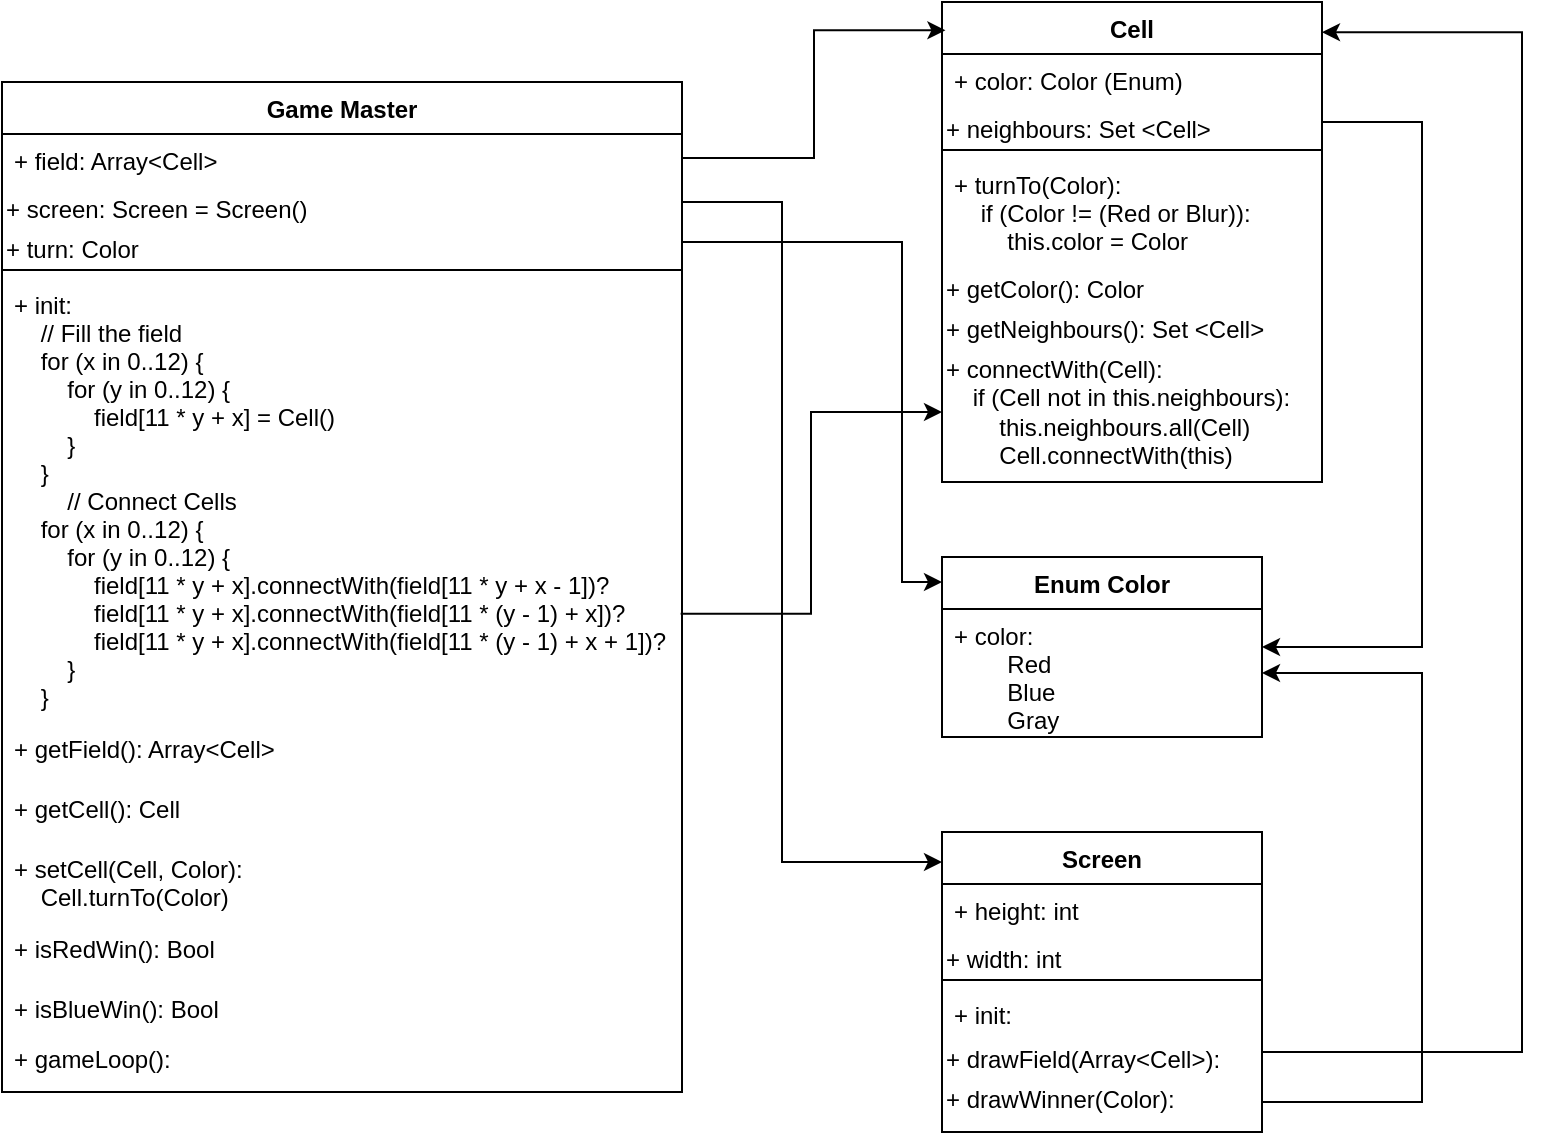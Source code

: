 <mxfile version="18.0.1" type="github">
  <diagram id="C5RBs43oDa-KdzZeNtuy" name="Page-1">
    <mxGraphModel dx="1385" dy="610" grid="1" gridSize="10" guides="1" tooltips="1" connect="1" arrows="1" fold="1" page="1" pageScale="1" pageWidth="827" pageHeight="1169" math="0" shadow="0">
      <root>
        <mxCell id="WIyWlLk6GJQsqaUBKTNV-0" />
        <mxCell id="WIyWlLk6GJQsqaUBKTNV-1" parent="WIyWlLk6GJQsqaUBKTNV-0" />
        <mxCell id="m7TDUAq4HLrlqVBmeRAz-1" value="Game Master" style="swimlane;fontStyle=1;align=center;verticalAlign=top;childLayout=stackLayout;horizontal=1;startSize=26;horizontalStack=0;resizeParent=1;resizeParentMax=0;resizeLast=0;collapsible=1;marginBottom=0;" parent="WIyWlLk6GJQsqaUBKTNV-1" vertex="1">
          <mxGeometry x="20" y="240" width="340" height="505" as="geometry" />
        </mxCell>
        <mxCell id="m7TDUAq4HLrlqVBmeRAz-2" value="+ field: Array&lt;Cell&gt;" style="text;strokeColor=none;fillColor=none;align=left;verticalAlign=top;spacingLeft=4;spacingRight=4;overflow=hidden;rotatable=0;points=[[0,0.5],[1,0.5]];portConstraint=eastwest;" parent="m7TDUAq4HLrlqVBmeRAz-1" vertex="1">
          <mxGeometry y="26" width="340" height="24" as="geometry" />
        </mxCell>
        <mxCell id="QtQDLWtWyjKTIiLQ3KQB-24" value="+ screen: Screen = Screen()" style="text;whiteSpace=wrap;html=1;" vertex="1" parent="m7TDUAq4HLrlqVBmeRAz-1">
          <mxGeometry y="50" width="340" height="20" as="geometry" />
        </mxCell>
        <mxCell id="QtQDLWtWyjKTIiLQ3KQB-14" value="+ turn: Color" style="text;whiteSpace=wrap;html=1;" vertex="1" parent="m7TDUAq4HLrlqVBmeRAz-1">
          <mxGeometry y="70" width="340" height="20" as="geometry" />
        </mxCell>
        <mxCell id="m7TDUAq4HLrlqVBmeRAz-3" value="" style="line;strokeWidth=1;fillColor=none;align=left;verticalAlign=middle;spacingTop=-1;spacingLeft=3;spacingRight=3;rotatable=0;labelPosition=right;points=[];portConstraint=eastwest;" parent="m7TDUAq4HLrlqVBmeRAz-1" vertex="1">
          <mxGeometry y="90" width="340" height="8" as="geometry" />
        </mxCell>
        <mxCell id="m7TDUAq4HLrlqVBmeRAz-4" value="+ init:&#xa;    // Fill the field&#xa;    for (x in 0..12) {&#xa;        for (y in 0..12) {&#xa;            field[11 * y + x] = Cell()&#xa;        }&#xa;    }&#xa;        // Connect Cells&#xa;    for (x in 0..12) {&#xa;        for (y in 0..12) {&#xa;            field[11 * y + x].connectWith(field[11 * y + x - 1])?&#xa;            field[11 * y + x].connectWith(field[11 * (y - 1) + x])?&#xa;            field[11 * y + x].connectWith(field[11 * (y - 1) + x + 1])?&#xa;        }&#xa;    }&#xa;&#xa;" style="text;strokeColor=none;fillColor=none;align=left;verticalAlign=top;spacingLeft=4;spacingRight=4;overflow=hidden;rotatable=0;points=[[0,0.5],[1,0.5]];portConstraint=eastwest;" parent="m7TDUAq4HLrlqVBmeRAz-1" vertex="1">
          <mxGeometry y="98" width="340" height="222" as="geometry" />
        </mxCell>
        <mxCell id="QtQDLWtWyjKTIiLQ3KQB-0" value="+ getField(): Array&lt;Cell&gt;" style="text;strokeColor=none;fillColor=none;align=left;verticalAlign=top;spacingLeft=4;spacingRight=4;overflow=hidden;rotatable=0;points=[[0,0.5],[1,0.5]];portConstraint=eastwest;" vertex="1" parent="m7TDUAq4HLrlqVBmeRAz-1">
          <mxGeometry y="320" width="340" height="30" as="geometry" />
        </mxCell>
        <mxCell id="QtQDLWtWyjKTIiLQ3KQB-1" value="+ getCell(): Cell&#xa;" style="text;strokeColor=none;fillColor=none;align=left;verticalAlign=top;spacingLeft=4;spacingRight=4;overflow=hidden;rotatable=0;points=[[0,0.5],[1,0.5]];portConstraint=eastwest;" vertex="1" parent="m7TDUAq4HLrlqVBmeRAz-1">
          <mxGeometry y="350" width="340" height="30" as="geometry" />
        </mxCell>
        <mxCell id="QtQDLWtWyjKTIiLQ3KQB-2" value="+ setCell(Cell, Color): &#xa;    Cell.turnTo(Color)&#xa;" style="text;strokeColor=none;fillColor=none;align=left;verticalAlign=top;spacingLeft=4;spacingRight=4;overflow=hidden;rotatable=0;points=[[0,0.5],[1,0.5]];portConstraint=eastwest;" vertex="1" parent="m7TDUAq4HLrlqVBmeRAz-1">
          <mxGeometry y="380" width="340" height="40" as="geometry" />
        </mxCell>
        <mxCell id="QtQDLWtWyjKTIiLQ3KQB-3" value="+ isRedWin(): Bool&#xa;" style="text;strokeColor=none;fillColor=none;align=left;verticalAlign=top;spacingLeft=4;spacingRight=4;overflow=hidden;rotatable=0;points=[[0,0.5],[1,0.5]];portConstraint=eastwest;" vertex="1" parent="m7TDUAq4HLrlqVBmeRAz-1">
          <mxGeometry y="420" width="340" height="30" as="geometry" />
        </mxCell>
        <mxCell id="QtQDLWtWyjKTIiLQ3KQB-4" value="+ isBlueWin(): Bool" style="text;strokeColor=none;fillColor=none;align=left;verticalAlign=top;spacingLeft=4;spacingRight=4;overflow=hidden;rotatable=0;points=[[0,0.5],[1,0.5]];portConstraint=eastwest;" vertex="1" parent="m7TDUAq4HLrlqVBmeRAz-1">
          <mxGeometry y="450" width="340" height="25" as="geometry" />
        </mxCell>
        <mxCell id="QtQDLWtWyjKTIiLQ3KQB-9" value="+ gameLoop():" style="text;strokeColor=none;fillColor=none;align=left;verticalAlign=top;spacingLeft=4;spacingRight=4;overflow=hidden;rotatable=0;points=[[0,0.5],[1,0.5]];portConstraint=eastwest;" vertex="1" parent="m7TDUAq4HLrlqVBmeRAz-1">
          <mxGeometry y="475" width="340" height="30" as="geometry" />
        </mxCell>
        <mxCell id="m7TDUAq4HLrlqVBmeRAz-9" value="Cell" style="swimlane;fontStyle=1;align=center;verticalAlign=top;childLayout=stackLayout;horizontal=1;startSize=26;horizontalStack=0;resizeParent=1;resizeParentMax=0;resizeLast=0;collapsible=1;marginBottom=0;" parent="WIyWlLk6GJQsqaUBKTNV-1" vertex="1">
          <mxGeometry x="490" y="200" width="190" height="240" as="geometry" />
        </mxCell>
        <mxCell id="m7TDUAq4HLrlqVBmeRAz-10" value="+ color: Color (Enum)" style="text;strokeColor=none;fillColor=none;align=left;verticalAlign=top;spacingLeft=4;spacingRight=4;overflow=hidden;rotatable=0;points=[[0,0.5],[1,0.5]];portConstraint=eastwest;" parent="m7TDUAq4HLrlqVBmeRAz-9" vertex="1">
          <mxGeometry y="26" width="190" height="24" as="geometry" />
        </mxCell>
        <mxCell id="QtQDLWtWyjKTIiLQ3KQB-13" value="+ neighbours: Set &amp;lt;Cell&amp;gt;" style="text;whiteSpace=wrap;html=1;" vertex="1" parent="m7TDUAq4HLrlqVBmeRAz-9">
          <mxGeometry y="50" width="190" height="20" as="geometry" />
        </mxCell>
        <mxCell id="m7TDUAq4HLrlqVBmeRAz-11" value="" style="line;strokeWidth=1;fillColor=none;align=left;verticalAlign=middle;spacingTop=-1;spacingLeft=3;spacingRight=3;rotatable=0;labelPosition=right;points=[];portConstraint=eastwest;" parent="m7TDUAq4HLrlqVBmeRAz-9" vertex="1">
          <mxGeometry y="70" width="190" height="8" as="geometry" />
        </mxCell>
        <mxCell id="m7TDUAq4HLrlqVBmeRAz-12" value="+ turnTo(Color):&#xa;    if (Color != (Red or Blur)):&#xa;        this.color = Color&#xa;&#xa;&#xa;&#xa;&#xa;" style="text;strokeColor=none;fillColor=none;align=left;verticalAlign=top;spacingLeft=4;spacingRight=4;overflow=hidden;rotatable=0;points=[[0,0.5],[1,0.5]];portConstraint=eastwest;rounded=0;glass=0;sketch=0;shadow=0;" parent="m7TDUAq4HLrlqVBmeRAz-9" vertex="1">
          <mxGeometry y="78" width="190" height="52" as="geometry" />
        </mxCell>
        <mxCell id="QtQDLWtWyjKTIiLQ3KQB-17" value="+ getColor(): Color" style="text;whiteSpace=wrap;html=1;" vertex="1" parent="m7TDUAq4HLrlqVBmeRAz-9">
          <mxGeometry y="130" width="190" height="20" as="geometry" />
        </mxCell>
        <mxCell id="QtQDLWtWyjKTIiLQ3KQB-16" value="+ getNeighbours(): Set &amp;lt;Cell&amp;gt;" style="text;whiteSpace=wrap;html=1;" vertex="1" parent="m7TDUAq4HLrlqVBmeRAz-9">
          <mxGeometry y="150" width="190" height="20" as="geometry" />
        </mxCell>
        <mxCell id="QtQDLWtWyjKTIiLQ3KQB-15" value="+ connectWith(Cell):&lt;br&gt;&amp;nbsp;&amp;nbsp;&amp;nbsp;&amp;nbsp;if (Cell not in this.neighbours):&lt;br&gt;&amp;nbsp;&amp;nbsp;&amp;nbsp;&amp;nbsp;&amp;nbsp;&amp;nbsp;&amp;nbsp;&amp;nbsp;this.neighbours.all(Cell)&lt;br&gt;&amp;nbsp;&amp;nbsp;&amp;nbsp;&amp;nbsp;&amp;nbsp;&amp;nbsp;&amp;nbsp;&amp;nbsp;Cell.connectWith(this)" style="text;whiteSpace=wrap;html=1;" vertex="1" parent="m7TDUAq4HLrlqVBmeRAz-9">
          <mxGeometry y="170" width="190" height="70" as="geometry" />
        </mxCell>
        <mxCell id="tufgt-7-QQf4sDHpFplP-0" value="Enum Color" style="swimlane;fontStyle=1;align=center;verticalAlign=top;childLayout=stackLayout;horizontal=1;startSize=26;horizontalStack=0;resizeParent=1;resizeParentMax=0;resizeLast=0;collapsible=1;marginBottom=0;" parent="WIyWlLk6GJQsqaUBKTNV-1" vertex="1">
          <mxGeometry x="490" y="477.5" width="160" height="90" as="geometry" />
        </mxCell>
        <mxCell id="tufgt-7-QQf4sDHpFplP-1" value="+ color:&#xa;        Red&#xa;        Blue&#xa;        Gray&#xa;" style="text;strokeColor=none;fillColor=none;align=left;verticalAlign=top;spacingLeft=4;spacingRight=4;overflow=hidden;rotatable=0;points=[[0,0.5],[1,0.5]];portConstraint=eastwest;" parent="tufgt-7-QQf4sDHpFplP-0" vertex="1">
          <mxGeometry y="26" width="160" height="64" as="geometry" />
        </mxCell>
        <mxCell id="tufgt-7-QQf4sDHpFplP-12" value="Screen" style="swimlane;fontStyle=1;align=center;verticalAlign=top;childLayout=stackLayout;horizontal=1;startSize=26;horizontalStack=0;resizeParent=1;resizeParentMax=0;resizeLast=0;collapsible=1;marginBottom=0;" parent="WIyWlLk6GJQsqaUBKTNV-1" vertex="1">
          <mxGeometry x="490" y="615" width="160" height="150" as="geometry" />
        </mxCell>
        <mxCell id="tufgt-7-QQf4sDHpFplP-13" value="+ height: int" style="text;strokeColor=none;fillColor=none;align=left;verticalAlign=top;spacingLeft=4;spacingRight=4;overflow=hidden;rotatable=0;points=[[0,0.5],[1,0.5]];portConstraint=eastwest;" parent="tufgt-7-QQf4sDHpFplP-12" vertex="1">
          <mxGeometry y="26" width="160" height="24" as="geometry" />
        </mxCell>
        <mxCell id="QtQDLWtWyjKTIiLQ3KQB-10" value="+ width: int" style="text;whiteSpace=wrap;html=1;" vertex="1" parent="tufgt-7-QQf4sDHpFplP-12">
          <mxGeometry y="50" width="160" height="20" as="geometry" />
        </mxCell>
        <mxCell id="tufgt-7-QQf4sDHpFplP-14" value="" style="line;strokeWidth=1;fillColor=none;align=left;verticalAlign=middle;spacingTop=-1;spacingLeft=3;spacingRight=3;rotatable=0;labelPosition=right;points=[];portConstraint=eastwest;" parent="tufgt-7-QQf4sDHpFplP-12" vertex="1">
          <mxGeometry y="70" width="160" height="8" as="geometry" />
        </mxCell>
        <mxCell id="tufgt-7-QQf4sDHpFplP-15" value="+ init:" style="text;strokeColor=none;fillColor=none;align=left;verticalAlign=top;spacingLeft=4;spacingRight=4;overflow=hidden;rotatable=0;points=[[0,0.5],[1,0.5]];portConstraint=eastwest;" parent="tufgt-7-QQf4sDHpFplP-12" vertex="1">
          <mxGeometry y="78" width="160" height="22" as="geometry" />
        </mxCell>
        <mxCell id="QtQDLWtWyjKTIiLQ3KQB-11" value="+ drawField(Array&amp;lt;Cell&amp;gt;):" style="text;whiteSpace=wrap;html=1;" vertex="1" parent="tufgt-7-QQf4sDHpFplP-12">
          <mxGeometry y="100" width="160" height="20" as="geometry" />
        </mxCell>
        <mxCell id="QtQDLWtWyjKTIiLQ3KQB-12" value="+ drawWinner(Color):" style="text;whiteSpace=wrap;html=1;" vertex="1" parent="tufgt-7-QQf4sDHpFplP-12">
          <mxGeometry y="120" width="160" height="30" as="geometry" />
        </mxCell>
        <mxCell id="QtQDLWtWyjKTIiLQ3KQB-20" style="edgeStyle=elbowEdgeStyle;rounded=0;orthogonalLoop=1;jettySize=auto;html=1;exitX=0.998;exitY=0.756;exitDx=0;exitDy=0;exitPerimeter=0;" edge="1" parent="WIyWlLk6GJQsqaUBKTNV-1" source="m7TDUAq4HLrlqVBmeRAz-4" target="QtQDLWtWyjKTIiLQ3KQB-15">
          <mxGeometry relative="1" as="geometry" />
        </mxCell>
        <mxCell id="QtQDLWtWyjKTIiLQ3KQB-22" style="edgeStyle=elbowEdgeStyle;rounded=0;orthogonalLoop=1;jettySize=auto;html=1;entryX=0.009;entryY=0.059;entryDx=0;entryDy=0;entryPerimeter=0;" edge="1" parent="WIyWlLk6GJQsqaUBKTNV-1" source="m7TDUAq4HLrlqVBmeRAz-2" target="m7TDUAq4HLrlqVBmeRAz-9">
          <mxGeometry relative="1" as="geometry" />
        </mxCell>
        <mxCell id="QtQDLWtWyjKTIiLQ3KQB-23" style="edgeStyle=elbowEdgeStyle;rounded=0;orthogonalLoop=1;jettySize=auto;html=1;" edge="1" parent="WIyWlLk6GJQsqaUBKTNV-1" source="QtQDLWtWyjKTIiLQ3KQB-13" target="tufgt-7-QQf4sDHpFplP-0">
          <mxGeometry relative="1" as="geometry">
            <Array as="points">
              <mxPoint x="730" y="390" />
            </Array>
          </mxGeometry>
        </mxCell>
        <mxCell id="QtQDLWtWyjKTIiLQ3KQB-25" style="edgeStyle=elbowEdgeStyle;rounded=0;orthogonalLoop=1;jettySize=auto;html=1;entryX=0;entryY=0.1;entryDx=0;entryDy=0;entryPerimeter=0;" edge="1" parent="WIyWlLk6GJQsqaUBKTNV-1" source="QtQDLWtWyjKTIiLQ3KQB-24" target="tufgt-7-QQf4sDHpFplP-12">
          <mxGeometry relative="1" as="geometry">
            <Array as="points">
              <mxPoint x="410" y="470" />
            </Array>
          </mxGeometry>
        </mxCell>
        <mxCell id="QtQDLWtWyjKTIiLQ3KQB-26" style="edgeStyle=elbowEdgeStyle;rounded=0;orthogonalLoop=1;jettySize=auto;html=1;entryX=0;entryY=0.139;entryDx=0;entryDy=0;entryPerimeter=0;" edge="1" parent="WIyWlLk6GJQsqaUBKTNV-1" source="QtQDLWtWyjKTIiLQ3KQB-14" target="tufgt-7-QQf4sDHpFplP-0">
          <mxGeometry relative="1" as="geometry">
            <Array as="points">
              <mxPoint x="470" y="410" />
            </Array>
          </mxGeometry>
        </mxCell>
        <mxCell id="QtQDLWtWyjKTIiLQ3KQB-27" style="edgeStyle=elbowEdgeStyle;rounded=0;orthogonalLoop=1;jettySize=auto;html=1;" edge="1" parent="WIyWlLk6GJQsqaUBKTNV-1" source="QtQDLWtWyjKTIiLQ3KQB-12" target="tufgt-7-QQf4sDHpFplP-1">
          <mxGeometry relative="1" as="geometry">
            <Array as="points">
              <mxPoint x="730" y="651" />
            </Array>
          </mxGeometry>
        </mxCell>
        <mxCell id="QtQDLWtWyjKTIiLQ3KQB-28" style="edgeStyle=elbowEdgeStyle;rounded=0;orthogonalLoop=1;jettySize=auto;html=1;entryX=1;entryY=0.063;entryDx=0;entryDy=0;entryPerimeter=0;" edge="1" parent="WIyWlLk6GJQsqaUBKTNV-1" source="QtQDLWtWyjKTIiLQ3KQB-11" target="m7TDUAq4HLrlqVBmeRAz-9">
          <mxGeometry relative="1" as="geometry">
            <Array as="points">
              <mxPoint x="780" y="578" />
            </Array>
          </mxGeometry>
        </mxCell>
      </root>
    </mxGraphModel>
  </diagram>
</mxfile>
